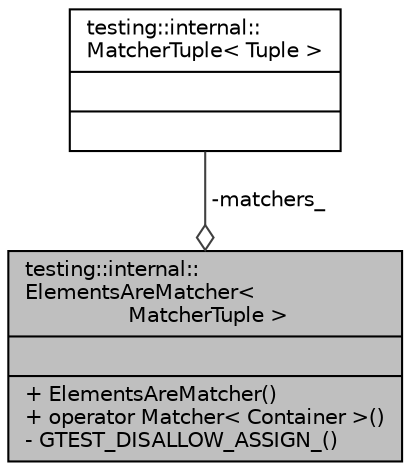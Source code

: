 digraph "testing::internal::ElementsAreMatcher&lt; MatcherTuple &gt;"
{
  edge [fontname="Helvetica",fontsize="10",labelfontname="Helvetica",labelfontsize="10"];
  node [fontname="Helvetica",fontsize="10",shape=record];
  Node1 [label="{testing::internal::\lElementsAreMatcher\<\l MatcherTuple \>\n||+ ElementsAreMatcher()\l+ operator Matcher\< Container \>()\l- GTEST_DISALLOW_ASSIGN_()\l}",height=0.2,width=0.4,color="black", fillcolor="grey75", style="filled", fontcolor="black"];
  Node2 -> Node1 [color="grey25",fontsize="10",style="solid",label=" -matchers_" ,arrowhead="odiamond",fontname="Helvetica"];
  Node2 [label="{testing::internal::\lMatcherTuple\< Tuple \>\n||}",height=0.2,width=0.4,color="black", fillcolor="white", style="filled",URL="$db/dff/structtesting_1_1internal_1_1_matcher_tuple.html"];
}
